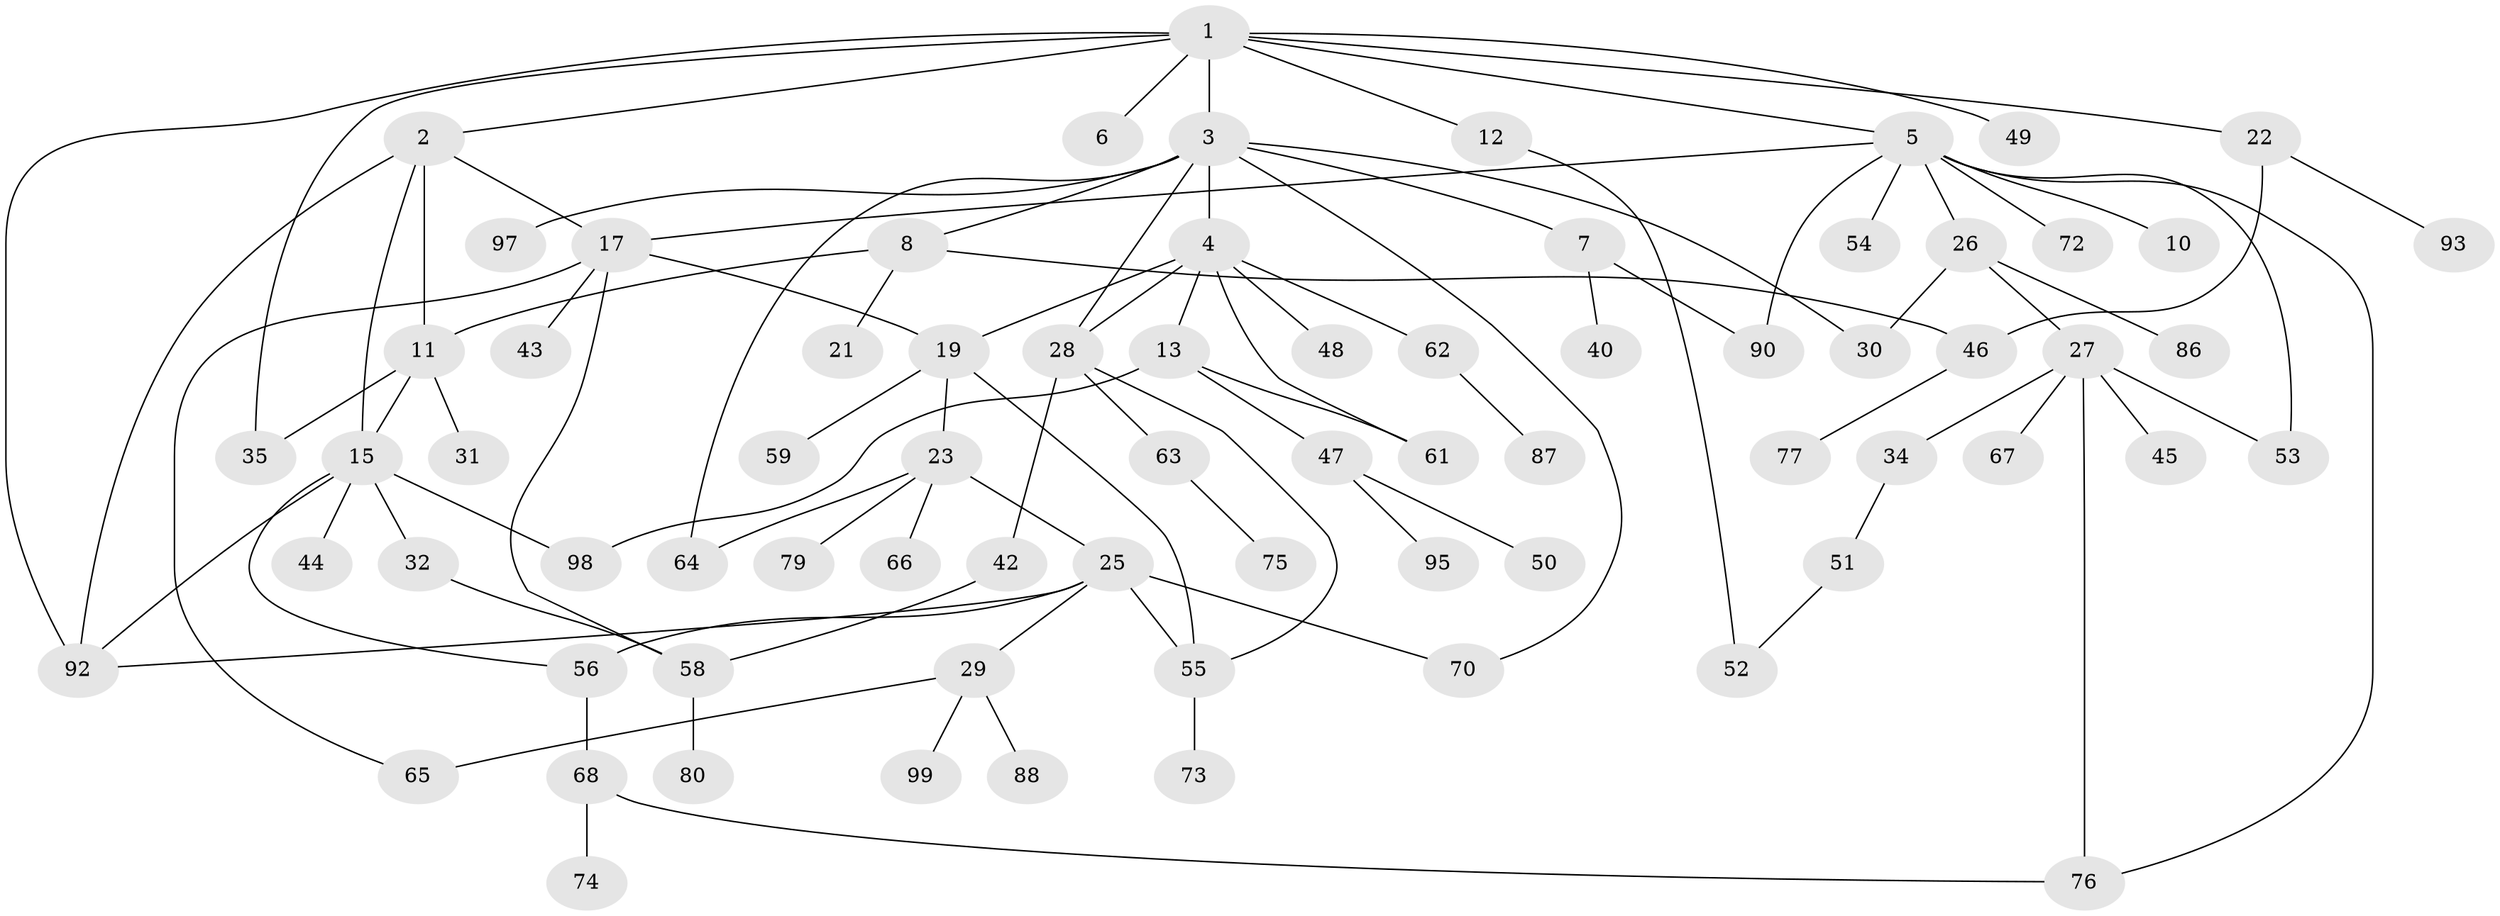 // original degree distribution, {9: 0.01, 3: 0.19, 8: 0.02, 7: 0.02, 1: 0.31, 4: 0.08, 5: 0.03, 2: 0.32, 6: 0.02}
// Generated by graph-tools (version 1.1) at 2025/11/02/21/25 10:11:06]
// undirected, 73 vertices, 98 edges
graph export_dot {
graph [start="1"]
  node [color=gray90,style=filled];
  1 [super="+20"];
  2 [super="+9"];
  3 [super="+57"];
  4 [super="+16"];
  5 [super="+36"];
  6;
  7 [super="+69"];
  8 [super="+96"];
  10;
  11 [super="+14"];
  12;
  13 [super="+39"];
  15 [super="+82"];
  17 [super="+18"];
  19 [super="+71"];
  21;
  22 [super="+24"];
  23 [super="+37"];
  25 [super="+81"];
  26 [super="+85"];
  27 [super="+38"];
  28 [super="+33"];
  29 [super="+89"];
  30;
  31;
  32 [super="+41"];
  34;
  35;
  40;
  42;
  43;
  44;
  45;
  46 [super="+60"];
  47;
  48;
  49;
  50;
  51 [super="+83"];
  52;
  53;
  54;
  55 [super="+84"];
  56;
  58;
  59;
  61;
  62;
  63;
  64;
  65;
  66;
  67;
  68 [super="+91"];
  70;
  72;
  73;
  74 [super="+100"];
  75;
  76 [super="+94"];
  77 [super="+78"];
  79;
  80;
  86;
  87;
  88;
  90;
  92;
  93;
  95;
  97;
  98;
  99;
  1 -- 2;
  1 -- 3;
  1 -- 5;
  1 -- 6;
  1 -- 12;
  1 -- 22;
  1 -- 49;
  1 -- 92;
  1 -- 35;
  2 -- 92;
  2 -- 17;
  2 -- 11;
  2 -- 15;
  3 -- 4;
  3 -- 7;
  3 -- 8;
  3 -- 28;
  3 -- 30;
  3 -- 64;
  3 -- 97;
  3 -- 70;
  4 -- 13;
  4 -- 48;
  4 -- 62;
  4 -- 61;
  4 -- 28;
  4 -- 19;
  5 -- 10;
  5 -- 26;
  5 -- 54;
  5 -- 76;
  5 -- 90;
  5 -- 72;
  5 -- 53;
  5 -- 17;
  7 -- 40;
  7 -- 90;
  8 -- 11;
  8 -- 21;
  8 -- 46;
  11 -- 15;
  11 -- 31;
  11 -- 35;
  12 -- 52;
  13 -- 47;
  13 -- 61;
  13 -- 98;
  15 -- 32;
  15 -- 44;
  15 -- 56;
  15 -- 98;
  15 -- 92;
  17 -- 19;
  17 -- 65;
  17 -- 58;
  17 -- 43;
  19 -- 23;
  19 -- 59;
  19 -- 55;
  22 -- 46;
  22 -- 93;
  23 -- 25;
  23 -- 64;
  23 -- 66;
  23 -- 79;
  25 -- 29;
  25 -- 55;
  25 -- 70;
  25 -- 56;
  25 -- 92;
  26 -- 27;
  26 -- 86;
  26 -- 30;
  27 -- 34;
  27 -- 67;
  27 -- 53;
  27 -- 45;
  27 -- 76;
  28 -- 42;
  28 -- 63;
  28 -- 55;
  29 -- 88;
  29 -- 65;
  29 -- 99;
  32 -- 58;
  34 -- 51;
  42 -- 58;
  46 -- 77;
  47 -- 50;
  47 -- 95;
  51 -- 52;
  55 -- 73;
  56 -- 68;
  58 -- 80;
  62 -- 87;
  63 -- 75;
  68 -- 74;
  68 -- 76;
}
